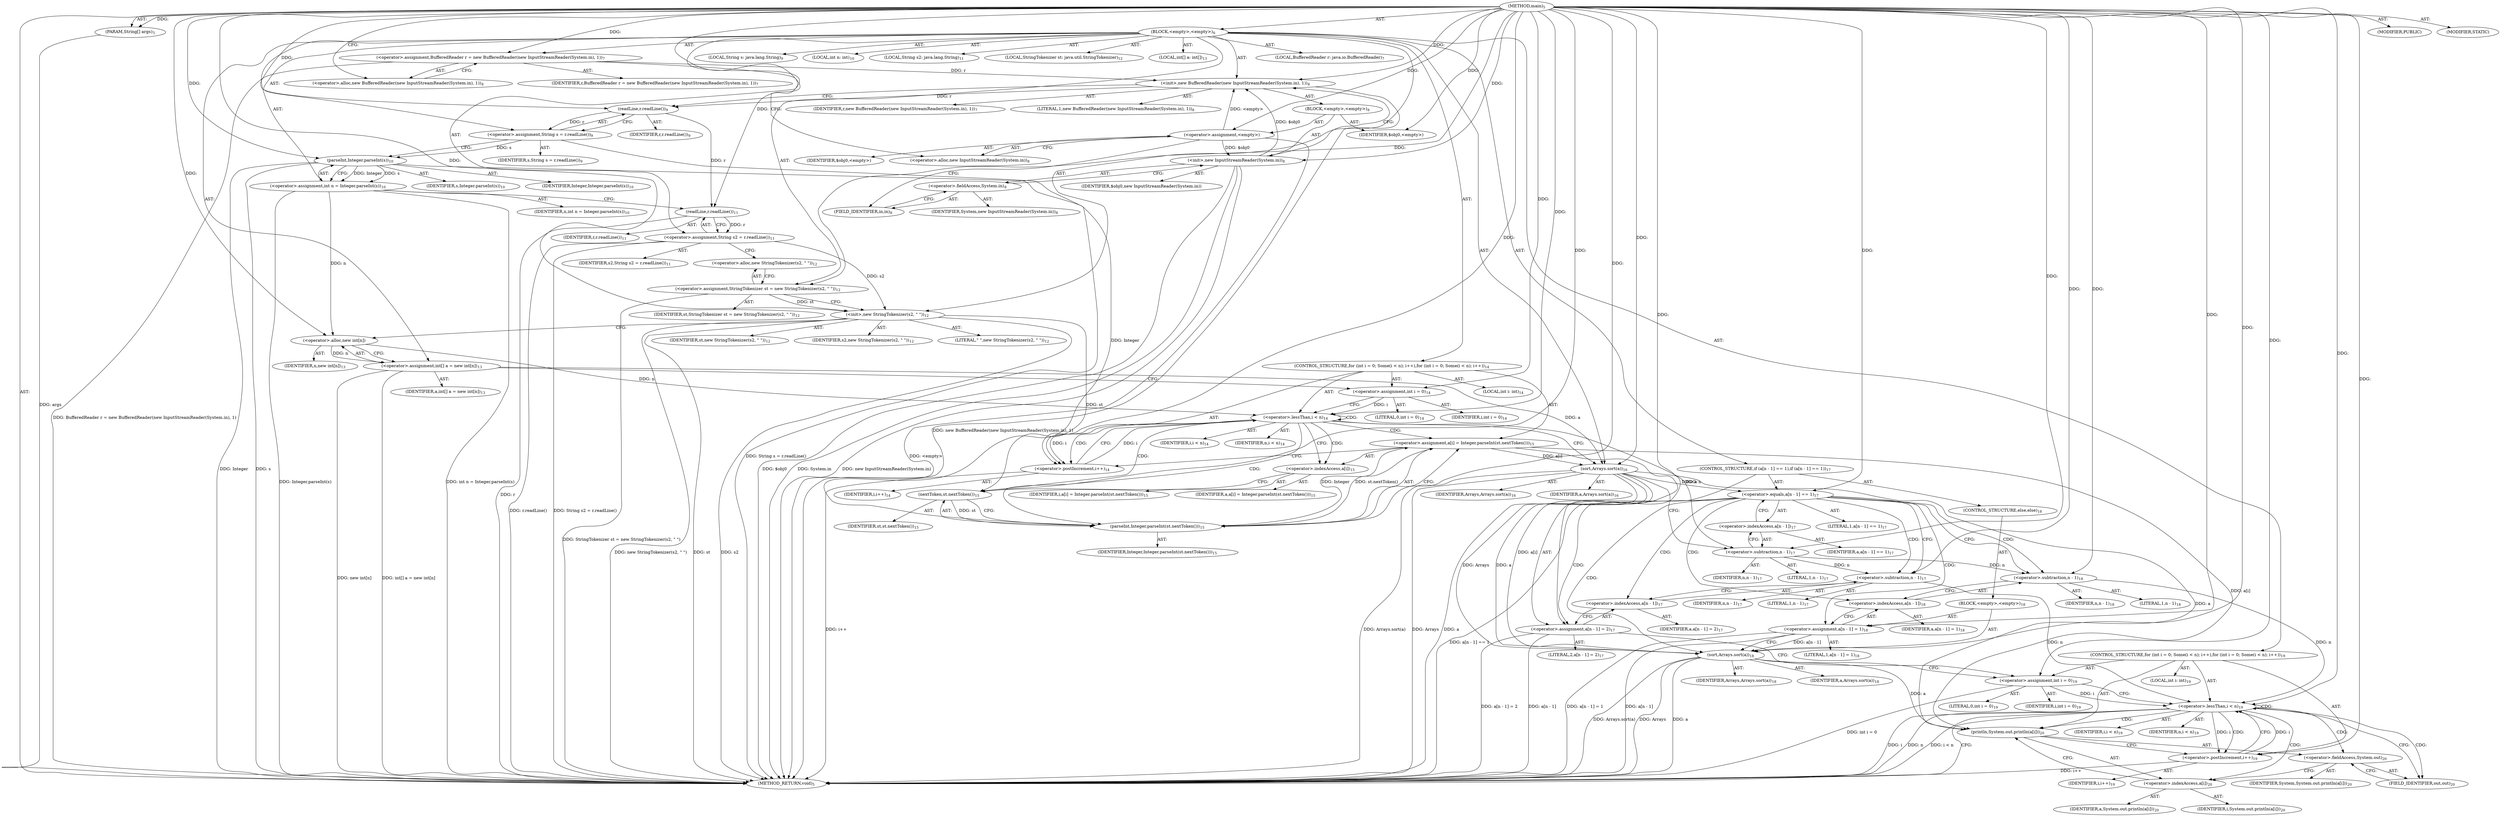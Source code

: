 digraph "main" {  
"21" [label = <(METHOD,main)<SUB>5</SUB>> ]
"22" [label = <(PARAM,String[] args)<SUB>5</SUB>> ]
"23" [label = <(BLOCK,&lt;empty&gt;,&lt;empty&gt;)<SUB>6</SUB>> ]
"4" [label = <(LOCAL,BufferedReader r: java.io.BufferedReader)<SUB>7</SUB>> ]
"24" [label = <(&lt;operator&gt;.assignment,BufferedReader r = new BufferedReader(new InputStreamReader(System.in), 1))<SUB>7</SUB>> ]
"25" [label = <(IDENTIFIER,r,BufferedReader r = new BufferedReader(new InputStreamReader(System.in), 1))<SUB>7</SUB>> ]
"26" [label = <(&lt;operator&gt;.alloc,new BufferedReader(new InputStreamReader(System.in), 1))<SUB>8</SUB>> ]
"27" [label = <(&lt;init&gt;,new BufferedReader(new InputStreamReader(System.in), 1))<SUB>8</SUB>> ]
"3" [label = <(IDENTIFIER,r,new BufferedReader(new InputStreamReader(System.in), 1))<SUB>7</SUB>> ]
"28" [label = <(BLOCK,&lt;empty&gt;,&lt;empty&gt;)<SUB>8</SUB>> ]
"29" [label = <(&lt;operator&gt;.assignment,&lt;empty&gt;)> ]
"30" [label = <(IDENTIFIER,$obj0,&lt;empty&gt;)> ]
"31" [label = <(&lt;operator&gt;.alloc,new InputStreamReader(System.in))<SUB>8</SUB>> ]
"32" [label = <(&lt;init&gt;,new InputStreamReader(System.in))<SUB>8</SUB>> ]
"33" [label = <(IDENTIFIER,$obj0,new InputStreamReader(System.in))> ]
"34" [label = <(&lt;operator&gt;.fieldAccess,System.in)<SUB>8</SUB>> ]
"35" [label = <(IDENTIFIER,System,new InputStreamReader(System.in))<SUB>8</SUB>> ]
"36" [label = <(FIELD_IDENTIFIER,in,in)<SUB>8</SUB>> ]
"37" [label = <(IDENTIFIER,$obj0,&lt;empty&gt;)> ]
"38" [label = <(LITERAL,1,new BufferedReader(new InputStreamReader(System.in), 1))<SUB>8</SUB>> ]
"39" [label = <(LOCAL,String s: java.lang.String)<SUB>9</SUB>> ]
"40" [label = <(&lt;operator&gt;.assignment,String s = r.readLine())<SUB>9</SUB>> ]
"41" [label = <(IDENTIFIER,s,String s = r.readLine())<SUB>9</SUB>> ]
"42" [label = <(readLine,r.readLine())<SUB>9</SUB>> ]
"43" [label = <(IDENTIFIER,r,r.readLine())<SUB>9</SUB>> ]
"44" [label = <(LOCAL,int n: int)<SUB>10</SUB>> ]
"45" [label = <(&lt;operator&gt;.assignment,int n = Integer.parseInt(s))<SUB>10</SUB>> ]
"46" [label = <(IDENTIFIER,n,int n = Integer.parseInt(s))<SUB>10</SUB>> ]
"47" [label = <(parseInt,Integer.parseInt(s))<SUB>10</SUB>> ]
"48" [label = <(IDENTIFIER,Integer,Integer.parseInt(s))<SUB>10</SUB>> ]
"49" [label = <(IDENTIFIER,s,Integer.parseInt(s))<SUB>10</SUB>> ]
"50" [label = <(LOCAL,String s2: java.lang.String)<SUB>11</SUB>> ]
"51" [label = <(&lt;operator&gt;.assignment,String s2 = r.readLine())<SUB>11</SUB>> ]
"52" [label = <(IDENTIFIER,s2,String s2 = r.readLine())<SUB>11</SUB>> ]
"53" [label = <(readLine,r.readLine())<SUB>11</SUB>> ]
"54" [label = <(IDENTIFIER,r,r.readLine())<SUB>11</SUB>> ]
"6" [label = <(LOCAL,StringTokenizer st: java.util.StringTokenizer)<SUB>12</SUB>> ]
"55" [label = <(&lt;operator&gt;.assignment,StringTokenizer st = new StringTokenizer(s2, &quot; &quot;))<SUB>12</SUB>> ]
"56" [label = <(IDENTIFIER,st,StringTokenizer st = new StringTokenizer(s2, &quot; &quot;))<SUB>12</SUB>> ]
"57" [label = <(&lt;operator&gt;.alloc,new StringTokenizer(s2, &quot; &quot;))<SUB>12</SUB>> ]
"58" [label = <(&lt;init&gt;,new StringTokenizer(s2, &quot; &quot;))<SUB>12</SUB>> ]
"5" [label = <(IDENTIFIER,st,new StringTokenizer(s2, &quot; &quot;))<SUB>12</SUB>> ]
"59" [label = <(IDENTIFIER,s2,new StringTokenizer(s2, &quot; &quot;))<SUB>12</SUB>> ]
"60" [label = <(LITERAL,&quot; &quot;,new StringTokenizer(s2, &quot; &quot;))<SUB>12</SUB>> ]
"61" [label = <(LOCAL,int[] a: int[])<SUB>13</SUB>> ]
"62" [label = <(&lt;operator&gt;.assignment,int[] a = new int[n])<SUB>13</SUB>> ]
"63" [label = <(IDENTIFIER,a,int[] a = new int[n])<SUB>13</SUB>> ]
"64" [label = <(&lt;operator&gt;.alloc,new int[n])> ]
"65" [label = <(IDENTIFIER,n,new int[n])<SUB>13</SUB>> ]
"66" [label = <(CONTROL_STRUCTURE,for (int i = 0; Some(i &lt; n); i++),for (int i = 0; Some(i &lt; n); i++))<SUB>14</SUB>> ]
"67" [label = <(LOCAL,int i: int)<SUB>14</SUB>> ]
"68" [label = <(&lt;operator&gt;.assignment,int i = 0)<SUB>14</SUB>> ]
"69" [label = <(IDENTIFIER,i,int i = 0)<SUB>14</SUB>> ]
"70" [label = <(LITERAL,0,int i = 0)<SUB>14</SUB>> ]
"71" [label = <(&lt;operator&gt;.lessThan,i &lt; n)<SUB>14</SUB>> ]
"72" [label = <(IDENTIFIER,i,i &lt; n)<SUB>14</SUB>> ]
"73" [label = <(IDENTIFIER,n,i &lt; n)<SUB>14</SUB>> ]
"74" [label = <(&lt;operator&gt;.postIncrement,i++)<SUB>14</SUB>> ]
"75" [label = <(IDENTIFIER,i,i++)<SUB>14</SUB>> ]
"76" [label = <(&lt;operator&gt;.assignment,a[i] = Integer.parseInt(st.nextToken()))<SUB>15</SUB>> ]
"77" [label = <(&lt;operator&gt;.indexAccess,a[i])<SUB>15</SUB>> ]
"78" [label = <(IDENTIFIER,a,a[i] = Integer.parseInt(st.nextToken()))<SUB>15</SUB>> ]
"79" [label = <(IDENTIFIER,i,a[i] = Integer.parseInt(st.nextToken()))<SUB>15</SUB>> ]
"80" [label = <(parseInt,Integer.parseInt(st.nextToken()))<SUB>15</SUB>> ]
"81" [label = <(IDENTIFIER,Integer,Integer.parseInt(st.nextToken()))<SUB>15</SUB>> ]
"82" [label = <(nextToken,st.nextToken())<SUB>15</SUB>> ]
"83" [label = <(IDENTIFIER,st,st.nextToken())<SUB>15</SUB>> ]
"84" [label = <(sort,Arrays.sort(a))<SUB>16</SUB>> ]
"85" [label = <(IDENTIFIER,Arrays,Arrays.sort(a))<SUB>16</SUB>> ]
"86" [label = <(IDENTIFIER,a,Arrays.sort(a))<SUB>16</SUB>> ]
"87" [label = <(CONTROL_STRUCTURE,if (a[n - 1] == 1),if (a[n - 1] == 1))<SUB>17</SUB>> ]
"88" [label = <(&lt;operator&gt;.equals,a[n - 1] == 1)<SUB>17</SUB>> ]
"89" [label = <(&lt;operator&gt;.indexAccess,a[n - 1])<SUB>17</SUB>> ]
"90" [label = <(IDENTIFIER,a,a[n - 1] == 1)<SUB>17</SUB>> ]
"91" [label = <(&lt;operator&gt;.subtraction,n - 1)<SUB>17</SUB>> ]
"92" [label = <(IDENTIFIER,n,n - 1)<SUB>17</SUB>> ]
"93" [label = <(LITERAL,1,n - 1)<SUB>17</SUB>> ]
"94" [label = <(LITERAL,1,a[n - 1] == 1)<SUB>17</SUB>> ]
"95" [label = <(&lt;operator&gt;.assignment,a[n - 1] = 2)<SUB>17</SUB>> ]
"96" [label = <(&lt;operator&gt;.indexAccess,a[n - 1])<SUB>17</SUB>> ]
"97" [label = <(IDENTIFIER,a,a[n - 1] = 2)<SUB>17</SUB>> ]
"98" [label = <(&lt;operator&gt;.subtraction,n - 1)<SUB>17</SUB>> ]
"99" [label = <(IDENTIFIER,n,n - 1)<SUB>17</SUB>> ]
"100" [label = <(LITERAL,1,n - 1)<SUB>17</SUB>> ]
"101" [label = <(LITERAL,2,a[n - 1] = 2)<SUB>17</SUB>> ]
"102" [label = <(CONTROL_STRUCTURE,else,else)<SUB>18</SUB>> ]
"103" [label = <(BLOCK,&lt;empty&gt;,&lt;empty&gt;)<SUB>18</SUB>> ]
"104" [label = <(&lt;operator&gt;.assignment,a[n - 1] = 1)<SUB>18</SUB>> ]
"105" [label = <(&lt;operator&gt;.indexAccess,a[n - 1])<SUB>18</SUB>> ]
"106" [label = <(IDENTIFIER,a,a[n - 1] = 1)<SUB>18</SUB>> ]
"107" [label = <(&lt;operator&gt;.subtraction,n - 1)<SUB>18</SUB>> ]
"108" [label = <(IDENTIFIER,n,n - 1)<SUB>18</SUB>> ]
"109" [label = <(LITERAL,1,n - 1)<SUB>18</SUB>> ]
"110" [label = <(LITERAL,1,a[n - 1] = 1)<SUB>18</SUB>> ]
"111" [label = <(sort,Arrays.sort(a))<SUB>18</SUB>> ]
"112" [label = <(IDENTIFIER,Arrays,Arrays.sort(a))<SUB>18</SUB>> ]
"113" [label = <(IDENTIFIER,a,Arrays.sort(a))<SUB>18</SUB>> ]
"114" [label = <(CONTROL_STRUCTURE,for (int i = 0; Some(i &lt; n); i++),for (int i = 0; Some(i &lt; n); i++))<SUB>19</SUB>> ]
"115" [label = <(LOCAL,int i: int)<SUB>19</SUB>> ]
"116" [label = <(&lt;operator&gt;.assignment,int i = 0)<SUB>19</SUB>> ]
"117" [label = <(IDENTIFIER,i,int i = 0)<SUB>19</SUB>> ]
"118" [label = <(LITERAL,0,int i = 0)<SUB>19</SUB>> ]
"119" [label = <(&lt;operator&gt;.lessThan,i &lt; n)<SUB>19</SUB>> ]
"120" [label = <(IDENTIFIER,i,i &lt; n)<SUB>19</SUB>> ]
"121" [label = <(IDENTIFIER,n,i &lt; n)<SUB>19</SUB>> ]
"122" [label = <(&lt;operator&gt;.postIncrement,i++)<SUB>19</SUB>> ]
"123" [label = <(IDENTIFIER,i,i++)<SUB>19</SUB>> ]
"124" [label = <(println,System.out.println(a[i]))<SUB>20</SUB>> ]
"125" [label = <(&lt;operator&gt;.fieldAccess,System.out)<SUB>20</SUB>> ]
"126" [label = <(IDENTIFIER,System,System.out.println(a[i]))<SUB>20</SUB>> ]
"127" [label = <(FIELD_IDENTIFIER,out,out)<SUB>20</SUB>> ]
"128" [label = <(&lt;operator&gt;.indexAccess,a[i])<SUB>20</SUB>> ]
"129" [label = <(IDENTIFIER,a,System.out.println(a[i]))<SUB>20</SUB>> ]
"130" [label = <(IDENTIFIER,i,System.out.println(a[i]))<SUB>20</SUB>> ]
"131" [label = <(MODIFIER,PUBLIC)> ]
"132" [label = <(MODIFIER,STATIC)> ]
"133" [label = <(METHOD_RETURN,void)<SUB>5</SUB>> ]
  "21" -> "22"  [ label = "AST: "] 
  "21" -> "23"  [ label = "AST: "] 
  "21" -> "131"  [ label = "AST: "] 
  "21" -> "132"  [ label = "AST: "] 
  "21" -> "133"  [ label = "AST: "] 
  "23" -> "4"  [ label = "AST: "] 
  "23" -> "24"  [ label = "AST: "] 
  "23" -> "27"  [ label = "AST: "] 
  "23" -> "39"  [ label = "AST: "] 
  "23" -> "40"  [ label = "AST: "] 
  "23" -> "44"  [ label = "AST: "] 
  "23" -> "45"  [ label = "AST: "] 
  "23" -> "50"  [ label = "AST: "] 
  "23" -> "51"  [ label = "AST: "] 
  "23" -> "6"  [ label = "AST: "] 
  "23" -> "55"  [ label = "AST: "] 
  "23" -> "58"  [ label = "AST: "] 
  "23" -> "61"  [ label = "AST: "] 
  "23" -> "62"  [ label = "AST: "] 
  "23" -> "66"  [ label = "AST: "] 
  "23" -> "84"  [ label = "AST: "] 
  "23" -> "87"  [ label = "AST: "] 
  "23" -> "114"  [ label = "AST: "] 
  "24" -> "25"  [ label = "AST: "] 
  "24" -> "26"  [ label = "AST: "] 
  "27" -> "3"  [ label = "AST: "] 
  "27" -> "28"  [ label = "AST: "] 
  "27" -> "38"  [ label = "AST: "] 
  "28" -> "29"  [ label = "AST: "] 
  "28" -> "32"  [ label = "AST: "] 
  "28" -> "37"  [ label = "AST: "] 
  "29" -> "30"  [ label = "AST: "] 
  "29" -> "31"  [ label = "AST: "] 
  "32" -> "33"  [ label = "AST: "] 
  "32" -> "34"  [ label = "AST: "] 
  "34" -> "35"  [ label = "AST: "] 
  "34" -> "36"  [ label = "AST: "] 
  "40" -> "41"  [ label = "AST: "] 
  "40" -> "42"  [ label = "AST: "] 
  "42" -> "43"  [ label = "AST: "] 
  "45" -> "46"  [ label = "AST: "] 
  "45" -> "47"  [ label = "AST: "] 
  "47" -> "48"  [ label = "AST: "] 
  "47" -> "49"  [ label = "AST: "] 
  "51" -> "52"  [ label = "AST: "] 
  "51" -> "53"  [ label = "AST: "] 
  "53" -> "54"  [ label = "AST: "] 
  "55" -> "56"  [ label = "AST: "] 
  "55" -> "57"  [ label = "AST: "] 
  "58" -> "5"  [ label = "AST: "] 
  "58" -> "59"  [ label = "AST: "] 
  "58" -> "60"  [ label = "AST: "] 
  "62" -> "63"  [ label = "AST: "] 
  "62" -> "64"  [ label = "AST: "] 
  "64" -> "65"  [ label = "AST: "] 
  "66" -> "67"  [ label = "AST: "] 
  "66" -> "68"  [ label = "AST: "] 
  "66" -> "71"  [ label = "AST: "] 
  "66" -> "74"  [ label = "AST: "] 
  "66" -> "76"  [ label = "AST: "] 
  "68" -> "69"  [ label = "AST: "] 
  "68" -> "70"  [ label = "AST: "] 
  "71" -> "72"  [ label = "AST: "] 
  "71" -> "73"  [ label = "AST: "] 
  "74" -> "75"  [ label = "AST: "] 
  "76" -> "77"  [ label = "AST: "] 
  "76" -> "80"  [ label = "AST: "] 
  "77" -> "78"  [ label = "AST: "] 
  "77" -> "79"  [ label = "AST: "] 
  "80" -> "81"  [ label = "AST: "] 
  "80" -> "82"  [ label = "AST: "] 
  "82" -> "83"  [ label = "AST: "] 
  "84" -> "85"  [ label = "AST: "] 
  "84" -> "86"  [ label = "AST: "] 
  "87" -> "88"  [ label = "AST: "] 
  "87" -> "95"  [ label = "AST: "] 
  "87" -> "102"  [ label = "AST: "] 
  "88" -> "89"  [ label = "AST: "] 
  "88" -> "94"  [ label = "AST: "] 
  "89" -> "90"  [ label = "AST: "] 
  "89" -> "91"  [ label = "AST: "] 
  "91" -> "92"  [ label = "AST: "] 
  "91" -> "93"  [ label = "AST: "] 
  "95" -> "96"  [ label = "AST: "] 
  "95" -> "101"  [ label = "AST: "] 
  "96" -> "97"  [ label = "AST: "] 
  "96" -> "98"  [ label = "AST: "] 
  "98" -> "99"  [ label = "AST: "] 
  "98" -> "100"  [ label = "AST: "] 
  "102" -> "103"  [ label = "AST: "] 
  "103" -> "104"  [ label = "AST: "] 
  "103" -> "111"  [ label = "AST: "] 
  "104" -> "105"  [ label = "AST: "] 
  "104" -> "110"  [ label = "AST: "] 
  "105" -> "106"  [ label = "AST: "] 
  "105" -> "107"  [ label = "AST: "] 
  "107" -> "108"  [ label = "AST: "] 
  "107" -> "109"  [ label = "AST: "] 
  "111" -> "112"  [ label = "AST: "] 
  "111" -> "113"  [ label = "AST: "] 
  "114" -> "115"  [ label = "AST: "] 
  "114" -> "116"  [ label = "AST: "] 
  "114" -> "119"  [ label = "AST: "] 
  "114" -> "122"  [ label = "AST: "] 
  "114" -> "124"  [ label = "AST: "] 
  "116" -> "117"  [ label = "AST: "] 
  "116" -> "118"  [ label = "AST: "] 
  "119" -> "120"  [ label = "AST: "] 
  "119" -> "121"  [ label = "AST: "] 
  "122" -> "123"  [ label = "AST: "] 
  "124" -> "125"  [ label = "AST: "] 
  "124" -> "128"  [ label = "AST: "] 
  "125" -> "126"  [ label = "AST: "] 
  "125" -> "127"  [ label = "AST: "] 
  "128" -> "129"  [ label = "AST: "] 
  "128" -> "130"  [ label = "AST: "] 
  "24" -> "31"  [ label = "CFG: "] 
  "27" -> "42"  [ label = "CFG: "] 
  "40" -> "47"  [ label = "CFG: "] 
  "45" -> "53"  [ label = "CFG: "] 
  "51" -> "57"  [ label = "CFG: "] 
  "55" -> "58"  [ label = "CFG: "] 
  "58" -> "64"  [ label = "CFG: "] 
  "62" -> "68"  [ label = "CFG: "] 
  "84" -> "91"  [ label = "CFG: "] 
  "26" -> "24"  [ label = "CFG: "] 
  "42" -> "40"  [ label = "CFG: "] 
  "47" -> "45"  [ label = "CFG: "] 
  "53" -> "51"  [ label = "CFG: "] 
  "57" -> "55"  [ label = "CFG: "] 
  "64" -> "62"  [ label = "CFG: "] 
  "68" -> "71"  [ label = "CFG: "] 
  "71" -> "77"  [ label = "CFG: "] 
  "71" -> "84"  [ label = "CFG: "] 
  "74" -> "71"  [ label = "CFG: "] 
  "76" -> "74"  [ label = "CFG: "] 
  "88" -> "98"  [ label = "CFG: "] 
  "88" -> "107"  [ label = "CFG: "] 
  "95" -> "116"  [ label = "CFG: "] 
  "116" -> "119"  [ label = "CFG: "] 
  "119" -> "133"  [ label = "CFG: "] 
  "119" -> "127"  [ label = "CFG: "] 
  "122" -> "119"  [ label = "CFG: "] 
  "124" -> "122"  [ label = "CFG: "] 
  "29" -> "36"  [ label = "CFG: "] 
  "32" -> "27"  [ label = "CFG: "] 
  "77" -> "82"  [ label = "CFG: "] 
  "80" -> "76"  [ label = "CFG: "] 
  "89" -> "88"  [ label = "CFG: "] 
  "96" -> "95"  [ label = "CFG: "] 
  "125" -> "128"  [ label = "CFG: "] 
  "128" -> "124"  [ label = "CFG: "] 
  "31" -> "29"  [ label = "CFG: "] 
  "34" -> "32"  [ label = "CFG: "] 
  "82" -> "80"  [ label = "CFG: "] 
  "91" -> "89"  [ label = "CFG: "] 
  "98" -> "96"  [ label = "CFG: "] 
  "104" -> "111"  [ label = "CFG: "] 
  "111" -> "116"  [ label = "CFG: "] 
  "127" -> "125"  [ label = "CFG: "] 
  "36" -> "34"  [ label = "CFG: "] 
  "105" -> "104"  [ label = "CFG: "] 
  "107" -> "105"  [ label = "CFG: "] 
  "21" -> "26"  [ label = "CFG: "] 
  "22" -> "133"  [ label = "DDG: args"] 
  "24" -> "133"  [ label = "DDG: BufferedReader r = new BufferedReader(new InputStreamReader(System.in), 1)"] 
  "29" -> "133"  [ label = "DDG: &lt;empty&gt;"] 
  "32" -> "133"  [ label = "DDG: $obj0"] 
  "32" -> "133"  [ label = "DDG: System.in"] 
  "32" -> "133"  [ label = "DDG: new InputStreamReader(System.in)"] 
  "27" -> "133"  [ label = "DDG: new BufferedReader(new InputStreamReader(System.in), 1)"] 
  "40" -> "133"  [ label = "DDG: String s = r.readLine()"] 
  "47" -> "133"  [ label = "DDG: Integer"] 
  "47" -> "133"  [ label = "DDG: s"] 
  "45" -> "133"  [ label = "DDG: Integer.parseInt(s)"] 
  "45" -> "133"  [ label = "DDG: int n = Integer.parseInt(s)"] 
  "53" -> "133"  [ label = "DDG: r"] 
  "51" -> "133"  [ label = "DDG: r.readLine()"] 
  "51" -> "133"  [ label = "DDG: String s2 = r.readLine()"] 
  "55" -> "133"  [ label = "DDG: StringTokenizer st = new StringTokenizer(s2, &quot; &quot;)"] 
  "58" -> "133"  [ label = "DDG: st"] 
  "58" -> "133"  [ label = "DDG: s2"] 
  "58" -> "133"  [ label = "DDG: new StringTokenizer(s2, &quot; &quot;)"] 
  "62" -> "133"  [ label = "DDG: new int[n]"] 
  "62" -> "133"  [ label = "DDG: int[] a = new int[n]"] 
  "84" -> "133"  [ label = "DDG: Arrays"] 
  "84" -> "133"  [ label = "DDG: a"] 
  "84" -> "133"  [ label = "DDG: Arrays.sort(a)"] 
  "88" -> "133"  [ label = "DDG: a[n - 1] == 1"] 
  "104" -> "133"  [ label = "DDG: a[n - 1]"] 
  "104" -> "133"  [ label = "DDG: a[n - 1] = 1"] 
  "111" -> "133"  [ label = "DDG: Arrays"] 
  "111" -> "133"  [ label = "DDG: a"] 
  "111" -> "133"  [ label = "DDG: Arrays.sort(a)"] 
  "95" -> "133"  [ label = "DDG: a[n - 1]"] 
  "95" -> "133"  [ label = "DDG: a[n - 1] = 2"] 
  "116" -> "133"  [ label = "DDG: int i = 0"] 
  "119" -> "133"  [ label = "DDG: i"] 
  "119" -> "133"  [ label = "DDG: n"] 
  "119" -> "133"  [ label = "DDG: i &lt; n"] 
  "122" -> "133"  [ label = "DDG: i++"] 
  "74" -> "133"  [ label = "DDG: i++"] 
  "21" -> "22"  [ label = "DDG: "] 
  "21" -> "24"  [ label = "DDG: "] 
  "42" -> "40"  [ label = "DDG: r"] 
  "47" -> "45"  [ label = "DDG: Integer"] 
  "47" -> "45"  [ label = "DDG: s"] 
  "53" -> "51"  [ label = "DDG: r"] 
  "21" -> "55"  [ label = "DDG: "] 
  "64" -> "62"  [ label = "DDG: n"] 
  "24" -> "27"  [ label = "DDG: r"] 
  "21" -> "27"  [ label = "DDG: "] 
  "29" -> "27"  [ label = "DDG: &lt;empty&gt;"] 
  "32" -> "27"  [ label = "DDG: $obj0"] 
  "55" -> "58"  [ label = "DDG: st"] 
  "21" -> "58"  [ label = "DDG: "] 
  "51" -> "58"  [ label = "DDG: s2"] 
  "21" -> "68"  [ label = "DDG: "] 
  "80" -> "76"  [ label = "DDG: Integer"] 
  "80" -> "76"  [ label = "DDG: st.nextToken()"] 
  "21" -> "84"  [ label = "DDG: "] 
  "62" -> "84"  [ label = "DDG: a"] 
  "76" -> "84"  [ label = "DDG: a[i]"] 
  "21" -> "95"  [ label = "DDG: "] 
  "21" -> "116"  [ label = "DDG: "] 
  "21" -> "29"  [ label = "DDG: "] 
  "21" -> "37"  [ label = "DDG: "] 
  "27" -> "42"  [ label = "DDG: r"] 
  "21" -> "42"  [ label = "DDG: "] 
  "21" -> "47"  [ label = "DDG: "] 
  "40" -> "47"  [ label = "DDG: s"] 
  "42" -> "53"  [ label = "DDG: r"] 
  "21" -> "53"  [ label = "DDG: "] 
  "45" -> "64"  [ label = "DDG: n"] 
  "21" -> "64"  [ label = "DDG: "] 
  "68" -> "71"  [ label = "DDG: i"] 
  "74" -> "71"  [ label = "DDG: i"] 
  "21" -> "71"  [ label = "DDG: "] 
  "64" -> "71"  [ label = "DDG: n"] 
  "71" -> "74"  [ label = "DDG: i"] 
  "21" -> "74"  [ label = "DDG: "] 
  "84" -> "88"  [ label = "DDG: a"] 
  "21" -> "88"  [ label = "DDG: "] 
  "116" -> "119"  [ label = "DDG: i"] 
  "122" -> "119"  [ label = "DDG: i"] 
  "21" -> "119"  [ label = "DDG: "] 
  "107" -> "119"  [ label = "DDG: n"] 
  "98" -> "119"  [ label = "DDG: n"] 
  "119" -> "122"  [ label = "DDG: i"] 
  "21" -> "122"  [ label = "DDG: "] 
  "84" -> "124"  [ label = "DDG: a"] 
  "111" -> "124"  [ label = "DDG: a"] 
  "76" -> "124"  [ label = "DDG: a[i]"] 
  "29" -> "32"  [ label = "DDG: $obj0"] 
  "21" -> "32"  [ label = "DDG: "] 
  "47" -> "80"  [ label = "DDG: Integer"] 
  "21" -> "80"  [ label = "DDG: "] 
  "82" -> "80"  [ label = "DDG: st"] 
  "21" -> "104"  [ label = "DDG: "] 
  "58" -> "82"  [ label = "DDG: st"] 
  "21" -> "82"  [ label = "DDG: "] 
  "71" -> "91"  [ label = "DDG: n"] 
  "21" -> "91"  [ label = "DDG: "] 
  "91" -> "98"  [ label = "DDG: n"] 
  "21" -> "98"  [ label = "DDG: "] 
  "84" -> "111"  [ label = "DDG: Arrays"] 
  "21" -> "111"  [ label = "DDG: "] 
  "84" -> "111"  [ label = "DDG: a"] 
  "104" -> "111"  [ label = "DDG: a[n - 1]"] 
  "76" -> "111"  [ label = "DDG: a[i]"] 
  "91" -> "107"  [ label = "DDG: n"] 
  "21" -> "107"  [ label = "DDG: "] 
  "71" -> "80"  [ label = "CDG: "] 
  "71" -> "77"  [ label = "CDG: "] 
  "71" -> "71"  [ label = "CDG: "] 
  "71" -> "74"  [ label = "CDG: "] 
  "71" -> "76"  [ label = "CDG: "] 
  "71" -> "82"  [ label = "CDG: "] 
  "88" -> "107"  [ label = "CDG: "] 
  "88" -> "96"  [ label = "CDG: "] 
  "88" -> "98"  [ label = "CDG: "] 
  "88" -> "105"  [ label = "CDG: "] 
  "88" -> "104"  [ label = "CDG: "] 
  "88" -> "95"  [ label = "CDG: "] 
  "88" -> "111"  [ label = "CDG: "] 
  "119" -> "122"  [ label = "CDG: "] 
  "119" -> "128"  [ label = "CDG: "] 
  "119" -> "119"  [ label = "CDG: "] 
  "119" -> "127"  [ label = "CDG: "] 
  "119" -> "124"  [ label = "CDG: "] 
  "119" -> "125"  [ label = "CDG: "] 
}
